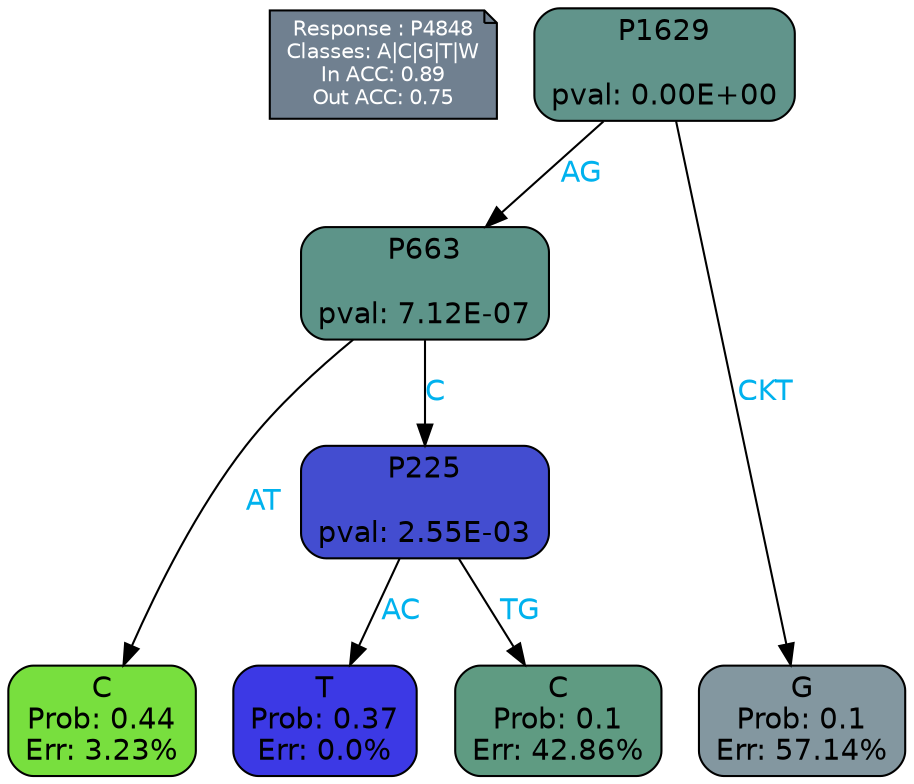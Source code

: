 digraph Tree {
node [shape=box, style="filled, rounded", color="black", fontname=helvetica] ;
graph [ranksep=equally, splines=polylines, bgcolor=transparent, dpi=600] ;
edge [fontname=helvetica] ;
LEGEND [label="Response : P4848
Classes: A|C|G|T|W
In ACC: 0.89
Out ACC: 0.75
",shape=note,align=left,style=filled,fillcolor="slategray",fontcolor="white",fontsize=10];1 [label="P1629

pval: 0.00E+00", fillcolor="#61948b"] ;
2 [label="P663

pval: 7.12E-07", fillcolor="#5d9489"] ;
3 [label="C
Prob: 0.44
Err: 3.23%", fillcolor="#78df3e"] ;
4 [label="P225

pval: 2.55E-03", fillcolor="#434dd0"] ;
5 [label="T
Prob: 0.37
Err: 0.0%", fillcolor="#3c39e5"] ;
6 [label="C
Prob: 0.1
Err: 42.86%", fillcolor="#5f9b82"] ;
7 [label="G
Prob: 0.1
Err: 57.14%", fillcolor="#8397a0"] ;
1 -> 2 [label="AG",fontcolor=deepskyblue2] ;
1 -> 7 [label="CKT",fontcolor=deepskyblue2] ;
2 -> 3 [label="AT",fontcolor=deepskyblue2] ;
2 -> 4 [label="C",fontcolor=deepskyblue2] ;
4 -> 5 [label="AC",fontcolor=deepskyblue2] ;
4 -> 6 [label="TG",fontcolor=deepskyblue2] ;
{rank = same; 3;5;6;7;}{rank = same; LEGEND;1;}}